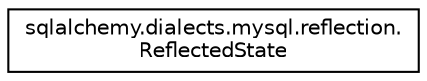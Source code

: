 digraph "Graphical Class Hierarchy"
{
 // LATEX_PDF_SIZE
  edge [fontname="Helvetica",fontsize="10",labelfontname="Helvetica",labelfontsize="10"];
  node [fontname="Helvetica",fontsize="10",shape=record];
  rankdir="LR";
  Node0 [label="sqlalchemy.dialects.mysql.reflection.\lReflectedState",height=0.2,width=0.4,color="black", fillcolor="white", style="filled",URL="$classsqlalchemy_1_1dialects_1_1mysql_1_1reflection_1_1ReflectedState.html",tooltip=" "];
}
